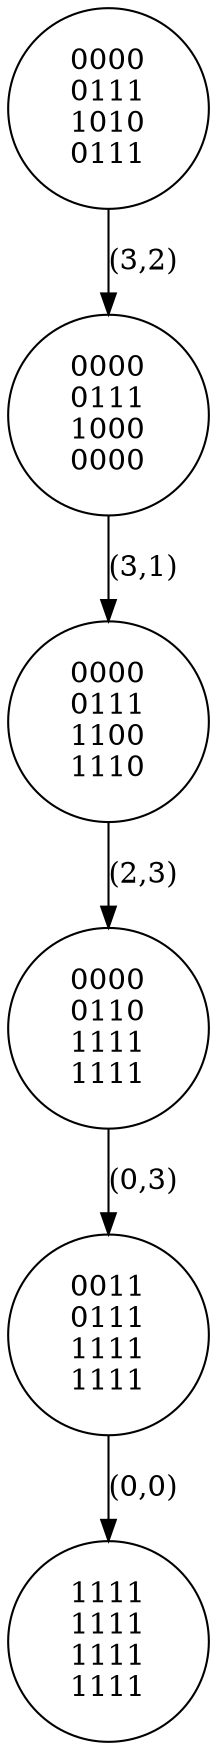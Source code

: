 digraph tree{
node [shape=circle];
1111111111111111 [label="1111
1111
1111
1111
"]
0011011111111111 [label="0011
0111
1111
1111
"]
0000011011111111 [label="0000
0110
1111
1111
"]
0000011111001110 [label="0000
0111
1100
1110
"]
0000011110000000 [label="0000
0111
1000
0000
"]
0000011110100111 [label="0000
0111
1010
0111
"]
0000011110100111 -> 0000011110000000 [label="(3,2)"]
0000011110000000 -> 0000011111001110 [label="(3,1)"]
0000011111001110 -> 0000011011111111 [label="(2,3)"]
0000011011111111 -> 0011011111111111 [label="(0,3)"]
0011011111111111 -> 1111111111111111 [label="(0,0)"]
}
